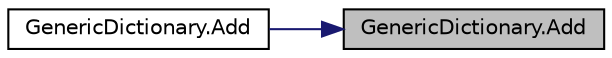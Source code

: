 digraph "GenericDictionary.Add"
{
 // INTERACTIVE_SVG=YES
 // LATEX_PDF_SIZE
  bgcolor="transparent";
  edge [fontname="Helvetica",fontsize="10",labelfontname="Helvetica",labelfontsize="10"];
  node [fontname="Helvetica",fontsize="10",shape=record];
  rankdir="RL";
  Node1 [label="GenericDictionary.Add",height=0.2,width=0.4,color="black", fillcolor="grey75", style="filled", fontcolor="black",tooltip=" "];
  Node1 -> Node2 [dir="back",color="midnightblue",fontsize="10",style="solid",fontname="Helvetica"];
  Node2 [label="GenericDictionary.Add",height=0.2,width=0.4,color="black",URL="$class_generic_dictionary.html#a5518c081100f250284866a97ffeaae83",tooltip=" "];
}
